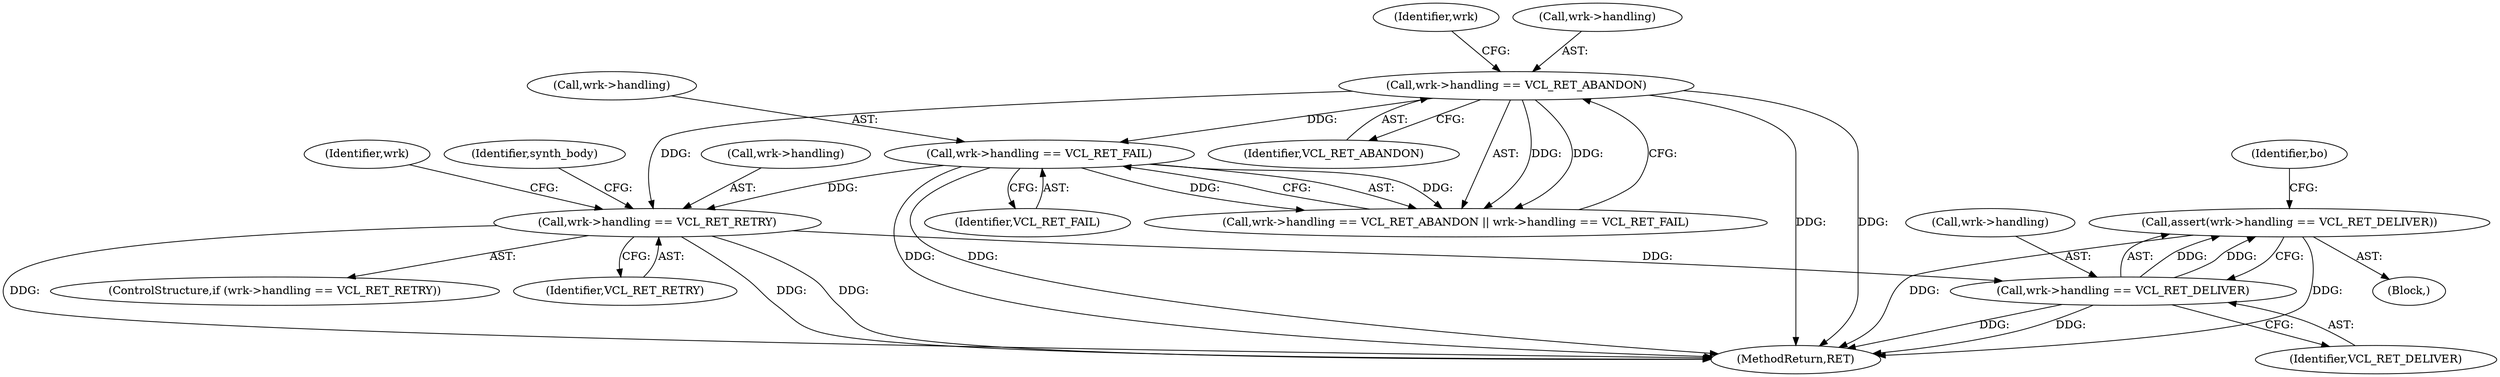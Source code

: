 digraph "0_varnish-cache_176f8a075a963ffbfa56f1c460c15f6a1a6af5a7@API" {
"1000322" [label="(Call,assert(wrk->handling == VCL_RET_DELIVER))"];
"1000323" [label="(Call,wrk->handling == VCL_RET_DELIVER)"];
"1000294" [label="(Call,wrk->handling == VCL_RET_RETRY)"];
"1000277" [label="(Call,wrk->handling == VCL_RET_ABANDON)"];
"1000282" [label="(Call,wrk->handling == VCL_RET_FAIL)"];
"1000283" [label="(Call,wrk->handling)"];
"1000294" [label="(Call,wrk->handling == VCL_RET_RETRY)"];
"1000277" [label="(Call,wrk->handling == VCL_RET_ABANDON)"];
"1000324" [label="(Call,wrk->handling)"];
"1000463" [label="(MethodReturn,RET)"];
"1000295" [label="(Call,wrk->handling)"];
"1000286" [label="(Identifier,VCL_RET_FAIL)"];
"1000327" [label="(Identifier,VCL_RET_DELIVER)"];
"1000281" [label="(Identifier,VCL_RET_ABANDON)"];
"1000302" [label="(Identifier,synth_body)"];
"1000323" [label="(Call,wrk->handling == VCL_RET_DELIVER)"];
"1000284" [label="(Identifier,wrk)"];
"1000282" [label="(Call,wrk->handling == VCL_RET_FAIL)"];
"1000331" [label="(Identifier,bo)"];
"1000298" [label="(Identifier,VCL_RET_RETRY)"];
"1000293" [label="(ControlStructure,if (wrk->handling == VCL_RET_RETRY))"];
"1000325" [label="(Identifier,wrk)"];
"1000278" [label="(Call,wrk->handling)"];
"1000322" [label="(Call,assert(wrk->handling == VCL_RET_DELIVER))"];
"1000104" [label="(Block,)"];
"1000276" [label="(Call,wrk->handling == VCL_RET_ABANDON || wrk->handling == VCL_RET_FAIL)"];
"1000322" -> "1000104"  [label="AST: "];
"1000322" -> "1000323"  [label="CFG: "];
"1000323" -> "1000322"  [label="AST: "];
"1000331" -> "1000322"  [label="CFG: "];
"1000322" -> "1000463"  [label="DDG: "];
"1000322" -> "1000463"  [label="DDG: "];
"1000323" -> "1000322"  [label="DDG: "];
"1000323" -> "1000322"  [label="DDG: "];
"1000323" -> "1000327"  [label="CFG: "];
"1000324" -> "1000323"  [label="AST: "];
"1000327" -> "1000323"  [label="AST: "];
"1000323" -> "1000463"  [label="DDG: "];
"1000323" -> "1000463"  [label="DDG: "];
"1000294" -> "1000323"  [label="DDG: "];
"1000294" -> "1000293"  [label="AST: "];
"1000294" -> "1000298"  [label="CFG: "];
"1000295" -> "1000294"  [label="AST: "];
"1000298" -> "1000294"  [label="AST: "];
"1000302" -> "1000294"  [label="CFG: "];
"1000325" -> "1000294"  [label="CFG: "];
"1000294" -> "1000463"  [label="DDG: "];
"1000294" -> "1000463"  [label="DDG: "];
"1000294" -> "1000463"  [label="DDG: "];
"1000277" -> "1000294"  [label="DDG: "];
"1000282" -> "1000294"  [label="DDG: "];
"1000277" -> "1000276"  [label="AST: "];
"1000277" -> "1000281"  [label="CFG: "];
"1000278" -> "1000277"  [label="AST: "];
"1000281" -> "1000277"  [label="AST: "];
"1000284" -> "1000277"  [label="CFG: "];
"1000276" -> "1000277"  [label="CFG: "];
"1000277" -> "1000463"  [label="DDG: "];
"1000277" -> "1000463"  [label="DDG: "];
"1000277" -> "1000276"  [label="DDG: "];
"1000277" -> "1000276"  [label="DDG: "];
"1000277" -> "1000282"  [label="DDG: "];
"1000282" -> "1000276"  [label="AST: "];
"1000282" -> "1000286"  [label="CFG: "];
"1000283" -> "1000282"  [label="AST: "];
"1000286" -> "1000282"  [label="AST: "];
"1000276" -> "1000282"  [label="CFG: "];
"1000282" -> "1000463"  [label="DDG: "];
"1000282" -> "1000463"  [label="DDG: "];
"1000282" -> "1000276"  [label="DDG: "];
"1000282" -> "1000276"  [label="DDG: "];
}
